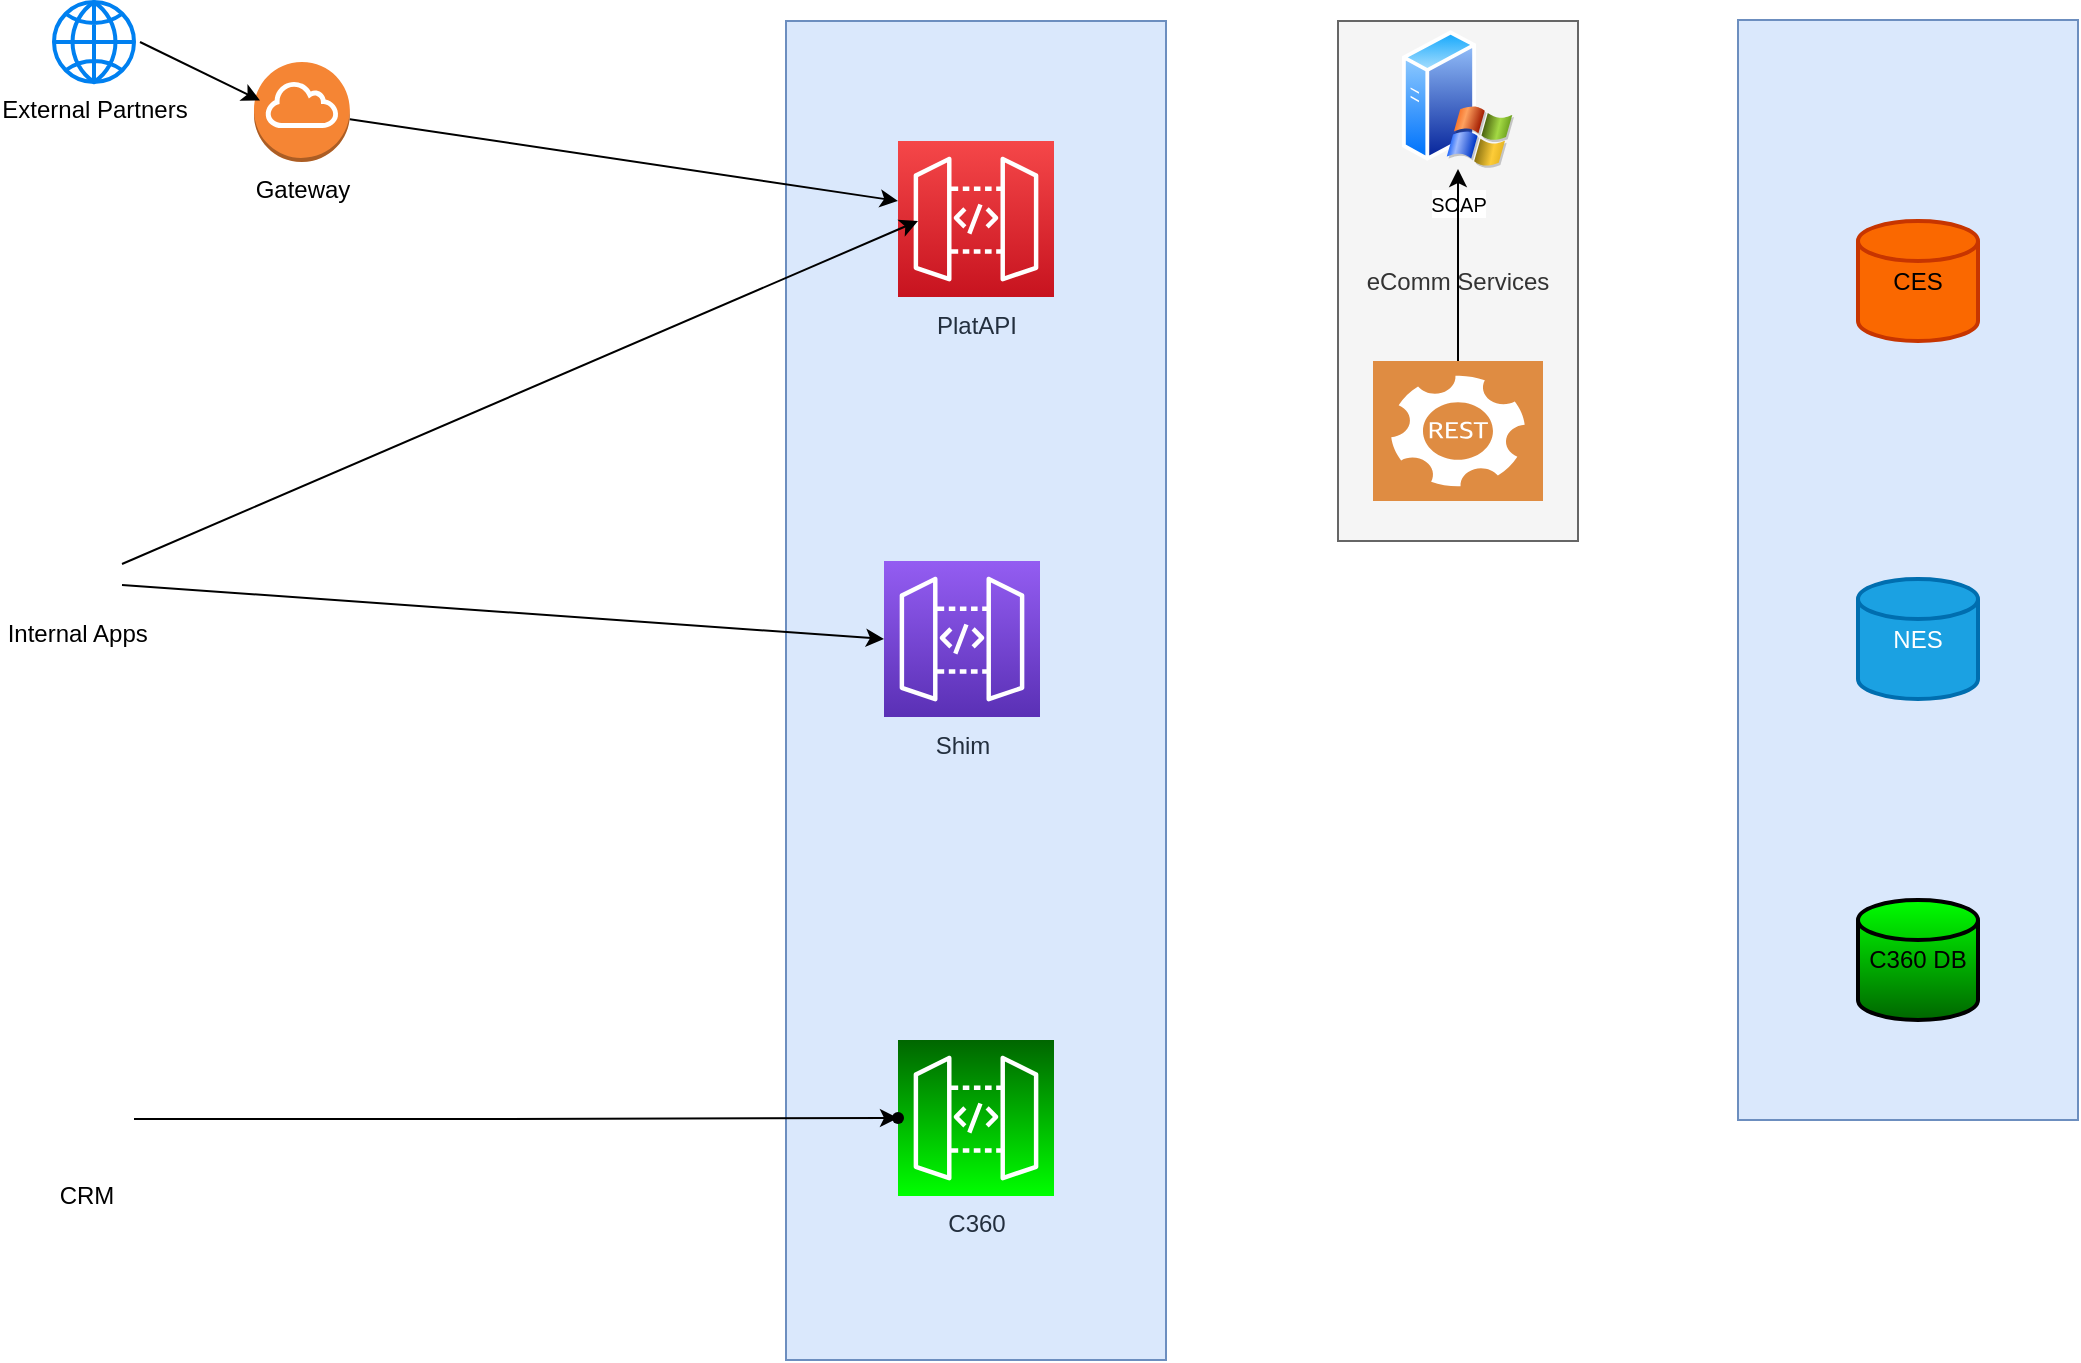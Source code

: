 <mxfile version="14.9.5" type="github">
  <diagram id="fw3Vy5IciZAPTHHsCp0E" name="Page-1">
    <mxGraphModel dx="2072" dy="1117" grid="1" gridSize="10" guides="1" tooltips="1" connect="1" arrows="1" fold="1" page="1" pageScale="1" pageWidth="850" pageHeight="1100" math="0" shadow="0">
      <root>
        <mxCell id="0" />
        <mxCell id="1" parent="0" />
        <mxCell id="3oUCJ4FQO00tp80o263A-13" value="" style="rounded=0;whiteSpace=wrap;html=1;fillColor=#dae8fc;strokeColor=#6c8ebf;" vertex="1" parent="1">
          <mxGeometry x="30" y="30" width="170" height="550" as="geometry" />
        </mxCell>
        <mxCell id="3oUCJ4FQO00tp80o263A-10" value="" style="rounded=0;whiteSpace=wrap;html=1;fillColor=#dae8fc;strokeColor=#6c8ebf;" vertex="1" parent="1">
          <mxGeometry x="-446" y="30.5" width="190" height="669.5" as="geometry" />
        </mxCell>
        <mxCell id="78p_g_JebdCXJWxOakKT-2" value="External Partners" style="html=1;verticalLabelPosition=bottom;align=center;labelBackgroundColor=#ffffff;verticalAlign=top;strokeWidth=2;strokeColor=#0080F0;shadow=0;dashed=0;shape=mxgraph.ios7.icons.globe;" parent="1" vertex="1">
          <mxGeometry x="-812" y="21" width="40" height="40" as="geometry" />
        </mxCell>
        <mxCell id="78p_g_JebdCXJWxOakKT-3" value="Internal Apps&amp;nbsp;" style="shape=image;html=1;verticalAlign=top;verticalLabelPosition=bottom;labelBackgroundColor=#ffffff;imageAspect=0;aspect=fixed;image=https://cdn4.iconfinder.com/data/icons/iconsimple-logotypes/512/google_chrome-128.png" parent="1" vertex="1">
          <mxGeometry x="-820" y="281" width="42" height="42" as="geometry" />
        </mxCell>
        <mxCell id="78p_g_JebdCXJWxOakKT-4" value="Gateway" style="outlineConnect=0;dashed=0;verticalLabelPosition=bottom;verticalAlign=top;align=center;html=1;shape=mxgraph.aws3.internet_gateway;fillColor=#F58534;gradientColor=none;" parent="1" vertex="1">
          <mxGeometry x="-712" y="51" width="47.92" height="50" as="geometry" />
        </mxCell>
        <mxCell id="78p_g_JebdCXJWxOakKT-5" value="" style="endArrow=classic;html=1;" parent="1" edge="1">
          <mxGeometry width="50" height="50" relative="1" as="geometry">
            <mxPoint x="-769" y="41" as="sourcePoint" />
            <mxPoint x="-709" y="70.206" as="targetPoint" />
          </mxGeometry>
        </mxCell>
        <mxCell id="78p_g_JebdCXJWxOakKT-10" value="PlatAPI" style="points=[[0,0,0],[0.25,0,0],[0.5,0,0],[0.75,0,0],[1,0,0],[0,1,0],[0.25,1,0],[0.5,1,0],[0.75,1,0],[1,1,0],[0,0.25,0],[0,0.5,0],[0,0.75,0],[1,0.25,0],[1,0.5,0],[1,0.75,0]];outlineConnect=0;fontColor=#232F3E;gradientColor=#F54749;gradientDirection=north;fillColor=#C7131F;strokeColor=#ffffff;dashed=0;verticalLabelPosition=bottom;verticalAlign=top;align=center;html=1;fontSize=12;fontStyle=0;aspect=fixed;shape=mxgraph.aws4.resourceIcon;resIcon=mxgraph.aws4.api_gateway;" parent="1" vertex="1">
          <mxGeometry x="-390" y="90.5" width="78" height="78" as="geometry" />
        </mxCell>
        <mxCell id="78p_g_JebdCXJWxOakKT-11" value="Shim" style="points=[[0,0,0],[0.25,0,0],[0.5,0,0],[0.75,0,0],[1,0,0],[0,1,0],[0.25,1,0],[0.5,1,0],[0.75,1,0],[1,1,0],[0,0.25,0],[0,0.5,0],[0,0.75,0],[1,0.25,0],[1,0.5,0],[1,0.75,0]];outlineConnect=0;fontColor=#232F3E;gradientColor=#945DF2;gradientDirection=north;fillColor=#5A30B5;strokeColor=#ffffff;dashed=0;verticalLabelPosition=bottom;verticalAlign=top;align=center;html=1;fontSize=12;fontStyle=0;aspect=fixed;shape=mxgraph.aws4.resourceIcon;resIcon=mxgraph.aws4.api_gateway;" parent="1" vertex="1">
          <mxGeometry x="-397" y="300.5" width="78" height="78" as="geometry" />
        </mxCell>
        <mxCell id="78p_g_JebdCXJWxOakKT-13" value="" style="endArrow=classic;html=1;" parent="1" source="78p_g_JebdCXJWxOakKT-4" edge="1">
          <mxGeometry width="50" height="50" relative="1" as="geometry">
            <mxPoint x="-522.08" y="80.5" as="sourcePoint" />
            <mxPoint x="-390" y="120.5" as="targetPoint" />
          </mxGeometry>
        </mxCell>
        <mxCell id="78p_g_JebdCXJWxOakKT-14" value="" style="endArrow=classic;html=1;exitX=1;exitY=0.5;exitDx=0;exitDy=0;" parent="1" source="78p_g_JebdCXJWxOakKT-3" edge="1">
          <mxGeometry width="50" height="50" relative="1" as="geometry">
            <mxPoint x="-512.08" y="90.5" as="sourcePoint" />
            <mxPoint x="-380" y="130.5" as="targetPoint" />
          </mxGeometry>
        </mxCell>
        <mxCell id="78p_g_JebdCXJWxOakKT-16" value="" style="endArrow=classic;html=1;exitX=1;exitY=0.75;exitDx=0;exitDy=0;entryX=0;entryY=0.5;entryDx=0;entryDy=0;entryPerimeter=0;" parent="1" source="78p_g_JebdCXJWxOakKT-3" target="78p_g_JebdCXJWxOakKT-11" edge="1">
          <mxGeometry width="50" height="50" relative="1" as="geometry">
            <mxPoint x="-297" y="470.5" as="sourcePoint" />
            <mxPoint x="-247" y="420.5" as="targetPoint" />
          </mxGeometry>
        </mxCell>
        <mxCell id="5U_DJ9Q78XYDxXpljlRY-1" value="CES" style="strokeWidth=2;html=1;shape=mxgraph.flowchart.database;whiteSpace=wrap;fillColor=#fa6800;strokeColor=#C73500;fontColor=#000000;" parent="1" vertex="1">
          <mxGeometry x="90" y="130.5" width="60" height="60" as="geometry" />
        </mxCell>
        <mxCell id="5U_DJ9Q78XYDxXpljlRY-2" value="NES" style="strokeWidth=2;html=1;shape=mxgraph.flowchart.database;whiteSpace=wrap;fillColor=#1ba1e2;strokeColor=#006EAF;fontColor=#ffffff;" parent="1" vertex="1">
          <mxGeometry x="90" y="309.5" width="60" height="60" as="geometry" />
        </mxCell>
        <mxCell id="5U_DJ9Q78XYDxXpljlRY-9" value="" style="edgeStyle=orthogonalEdgeStyle;rounded=0;orthogonalLoop=1;jettySize=auto;html=1;" parent="1" source="5U_DJ9Q78XYDxXpljlRY-3" target="5U_DJ9Q78XYDxXpljlRY-8" edge="1">
          <mxGeometry relative="1" as="geometry" />
        </mxCell>
        <mxCell id="5U_DJ9Q78XYDxXpljlRY-3" value="CRM" style="shape=image;html=1;verticalAlign=top;verticalLabelPosition=bottom;labelBackgroundColor=#ffffff;imageAspect=0;aspect=fixed;image=https://cdn0.iconfinder.com/data/icons/mozilla-icons/128/firefox_png.png" parent="1" vertex="1">
          <mxGeometry x="-820" y="555.5" width="48" height="48" as="geometry" />
        </mxCell>
        <mxCell id="5U_DJ9Q78XYDxXpljlRY-5" value="C360" style="points=[[0,0,0],[0.25,0,0],[0.5,0,0],[0.75,0,0],[1,0,0],[0,1,0],[0.25,1,0],[0.5,1,0],[0.75,1,0],[1,1,0],[0,0.25,0],[0,0.5,0],[0,0.75,0],[1,0.25,0],[1,0.5,0],[1,0.75,0]];outlineConnect=0;fontColor=#232F3E;gradientDirection=north;strokeColor=#ffffff;dashed=0;verticalLabelPosition=bottom;verticalAlign=top;align=center;html=1;fontSize=12;fontStyle=0;aspect=fixed;shape=mxgraph.aws4.resourceIcon;resIcon=mxgraph.aws4.api_gateway;fillColor=#00FF00;gradientColor=#006600;" parent="1" vertex="1">
          <mxGeometry x="-390" y="540" width="78" height="78" as="geometry" />
        </mxCell>
        <mxCell id="5U_DJ9Q78XYDxXpljlRY-8" value="" style="shape=waypoint;size=6;pointerEvents=1;points=[];fillColor=#ffffff;resizable=0;rotatable=0;perimeter=centerPerimeter;snapToPoint=1;verticalAlign=top;labelBackgroundColor=#ffffff;" parent="1" vertex="1">
          <mxGeometry x="-410" y="559" width="40" height="40" as="geometry" />
        </mxCell>
        <mxCell id="5U_DJ9Q78XYDxXpljlRY-19" value="" style="edgeStyle=orthogonalEdgeStyle;rounded=0;orthogonalLoop=1;jettySize=auto;html=1;" parent="1" source="5U_DJ9Q78XYDxXpljlRY-17" edge="1">
          <mxGeometry relative="1" as="geometry">
            <mxPoint x="-140" y="179" as="targetPoint" />
          </mxGeometry>
        </mxCell>
        <mxCell id="5U_DJ9Q78XYDxXpljlRY-21" value="" style="shape=waypoint;size=6;pointerEvents=1;points=[];fillColor=#DF8C42;resizable=0;rotatable=0;perimeter=centerPerimeter;snapToPoint=1;shadow=0;dashed=0;verticalAlign=top;strokeColor=none;" parent="1" vertex="1">
          <mxGeometry x="10" y="225" width="40" height="40" as="geometry" />
        </mxCell>
        <mxCell id="3oUCJ4FQO00tp80o263A-1" value="C360 DB" style="strokeWidth=2;html=1;shape=mxgraph.flowchart.database;whiteSpace=wrap;fillColor=#00FF00;gradientColor=#006600;" vertex="1" parent="1">
          <mxGeometry x="90" y="470" width="60" height="60" as="geometry" />
        </mxCell>
        <mxCell id="3oUCJ4FQO00tp80o263A-5" value="" style="shape=waypoint;size=6;pointerEvents=1;points=[];fillColor=#00FF00;resizable=0;rotatable=0;perimeter=centerPerimeter;snapToPoint=1;dashed=0;fontColor=#232F3E;fontStyle=0;verticalAlign=top;strokeColor=#ffffff;gradientColor=#006600;gradientDirection=north;" vertex="1" parent="1">
          <mxGeometry x="-245" y="637.5" width="40" height="40" as="geometry" />
        </mxCell>
        <mxCell id="3oUCJ4FQO00tp80o263A-12" value="" style="group" vertex="1" connectable="0" parent="1">
          <mxGeometry x="-170" y="30.5" width="120" height="260" as="geometry" />
        </mxCell>
        <mxCell id="5U_DJ9Q78XYDxXpljlRY-15" value="eComm Services" style="rounded=0;whiteSpace=wrap;html=1;fillColor=#f5f5f5;strokeColor=#666666;fontColor=#333333;" parent="3oUCJ4FQO00tp80o263A-12" vertex="1">
          <mxGeometry width="120" height="260" as="geometry" />
        </mxCell>
        <mxCell id="5U_DJ9Q78XYDxXpljlRY-13" value="&lt;font size=&quot;1&quot;&gt;SOAP&lt;/font&gt;" style="aspect=fixed;perimeter=ellipsePerimeter;html=1;align=center;shadow=0;dashed=0;spacingTop=3;image;image=img/lib/active_directory/windows_server_2.svg;fillColor=#00FF00;gradientColor=#006600;" parent="3oUCJ4FQO00tp80o263A-12" vertex="1">
          <mxGeometry x="32" y="4" width="56" height="70" as="geometry" />
        </mxCell>
        <mxCell id="5U_DJ9Q78XYDxXpljlRY-20" value="" style="edgeStyle=orthogonalEdgeStyle;rounded=0;orthogonalLoop=1;jettySize=auto;html=1;" parent="3oUCJ4FQO00tp80o263A-12" source="5U_DJ9Q78XYDxXpljlRY-17" target="5U_DJ9Q78XYDxXpljlRY-13" edge="1">
          <mxGeometry relative="1" as="geometry" />
        </mxCell>
        <mxCell id="5U_DJ9Q78XYDxXpljlRY-17" value="" style="pointerEvents=1;shadow=0;dashed=0;html=1;strokeColor=none;fillColor=#DF8C42;labelPosition=center;verticalLabelPosition=bottom;verticalAlign=top;align=center;outlineConnect=0;shape=mxgraph.veeam2.restful_api;" parent="3oUCJ4FQO00tp80o263A-12" vertex="1">
          <mxGeometry x="17.5" y="170" width="85" height="70" as="geometry" />
        </mxCell>
      </root>
    </mxGraphModel>
  </diagram>
</mxfile>
